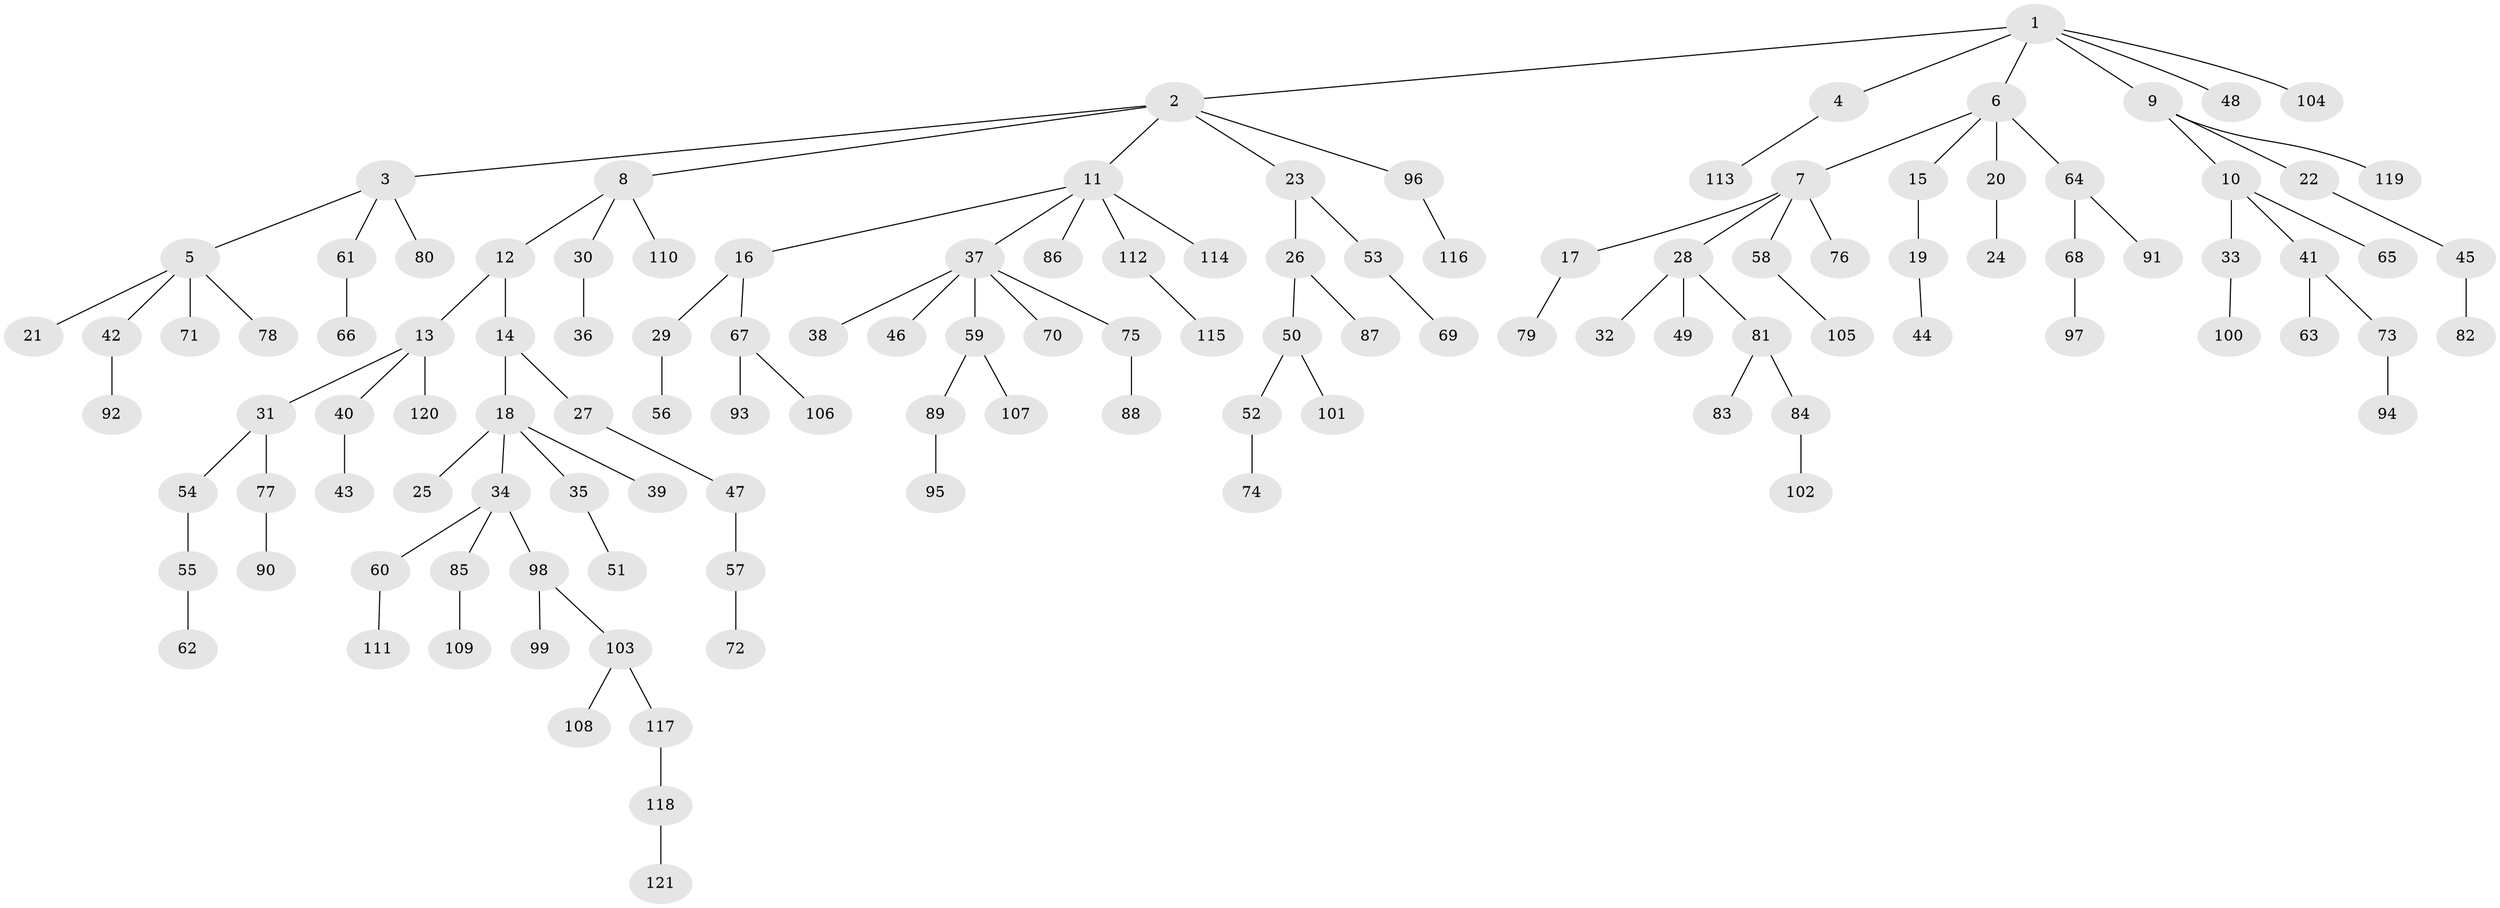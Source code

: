 // Generated by graph-tools (version 1.1) at 2025/53/03/09/25 04:53:58]
// undirected, 121 vertices, 120 edges
graph export_dot {
graph [start="1"]
  node [color=gray90,style=filled];
  1;
  2;
  3;
  4;
  5;
  6;
  7;
  8;
  9;
  10;
  11;
  12;
  13;
  14;
  15;
  16;
  17;
  18;
  19;
  20;
  21;
  22;
  23;
  24;
  25;
  26;
  27;
  28;
  29;
  30;
  31;
  32;
  33;
  34;
  35;
  36;
  37;
  38;
  39;
  40;
  41;
  42;
  43;
  44;
  45;
  46;
  47;
  48;
  49;
  50;
  51;
  52;
  53;
  54;
  55;
  56;
  57;
  58;
  59;
  60;
  61;
  62;
  63;
  64;
  65;
  66;
  67;
  68;
  69;
  70;
  71;
  72;
  73;
  74;
  75;
  76;
  77;
  78;
  79;
  80;
  81;
  82;
  83;
  84;
  85;
  86;
  87;
  88;
  89;
  90;
  91;
  92;
  93;
  94;
  95;
  96;
  97;
  98;
  99;
  100;
  101;
  102;
  103;
  104;
  105;
  106;
  107;
  108;
  109;
  110;
  111;
  112;
  113;
  114;
  115;
  116;
  117;
  118;
  119;
  120;
  121;
  1 -- 2;
  1 -- 4;
  1 -- 6;
  1 -- 9;
  1 -- 48;
  1 -- 104;
  2 -- 3;
  2 -- 8;
  2 -- 11;
  2 -- 23;
  2 -- 96;
  3 -- 5;
  3 -- 61;
  3 -- 80;
  4 -- 113;
  5 -- 21;
  5 -- 42;
  5 -- 71;
  5 -- 78;
  6 -- 7;
  6 -- 15;
  6 -- 20;
  6 -- 64;
  7 -- 17;
  7 -- 28;
  7 -- 58;
  7 -- 76;
  8 -- 12;
  8 -- 30;
  8 -- 110;
  9 -- 10;
  9 -- 22;
  9 -- 119;
  10 -- 33;
  10 -- 41;
  10 -- 65;
  11 -- 16;
  11 -- 37;
  11 -- 86;
  11 -- 112;
  11 -- 114;
  12 -- 13;
  12 -- 14;
  13 -- 31;
  13 -- 40;
  13 -- 120;
  14 -- 18;
  14 -- 27;
  15 -- 19;
  16 -- 29;
  16 -- 67;
  17 -- 79;
  18 -- 25;
  18 -- 34;
  18 -- 35;
  18 -- 39;
  19 -- 44;
  20 -- 24;
  22 -- 45;
  23 -- 26;
  23 -- 53;
  26 -- 50;
  26 -- 87;
  27 -- 47;
  28 -- 32;
  28 -- 49;
  28 -- 81;
  29 -- 56;
  30 -- 36;
  31 -- 54;
  31 -- 77;
  33 -- 100;
  34 -- 60;
  34 -- 85;
  34 -- 98;
  35 -- 51;
  37 -- 38;
  37 -- 46;
  37 -- 59;
  37 -- 70;
  37 -- 75;
  40 -- 43;
  41 -- 63;
  41 -- 73;
  42 -- 92;
  45 -- 82;
  47 -- 57;
  50 -- 52;
  50 -- 101;
  52 -- 74;
  53 -- 69;
  54 -- 55;
  55 -- 62;
  57 -- 72;
  58 -- 105;
  59 -- 89;
  59 -- 107;
  60 -- 111;
  61 -- 66;
  64 -- 68;
  64 -- 91;
  67 -- 93;
  67 -- 106;
  68 -- 97;
  73 -- 94;
  75 -- 88;
  77 -- 90;
  81 -- 83;
  81 -- 84;
  84 -- 102;
  85 -- 109;
  89 -- 95;
  96 -- 116;
  98 -- 99;
  98 -- 103;
  103 -- 108;
  103 -- 117;
  112 -- 115;
  117 -- 118;
  118 -- 121;
}
